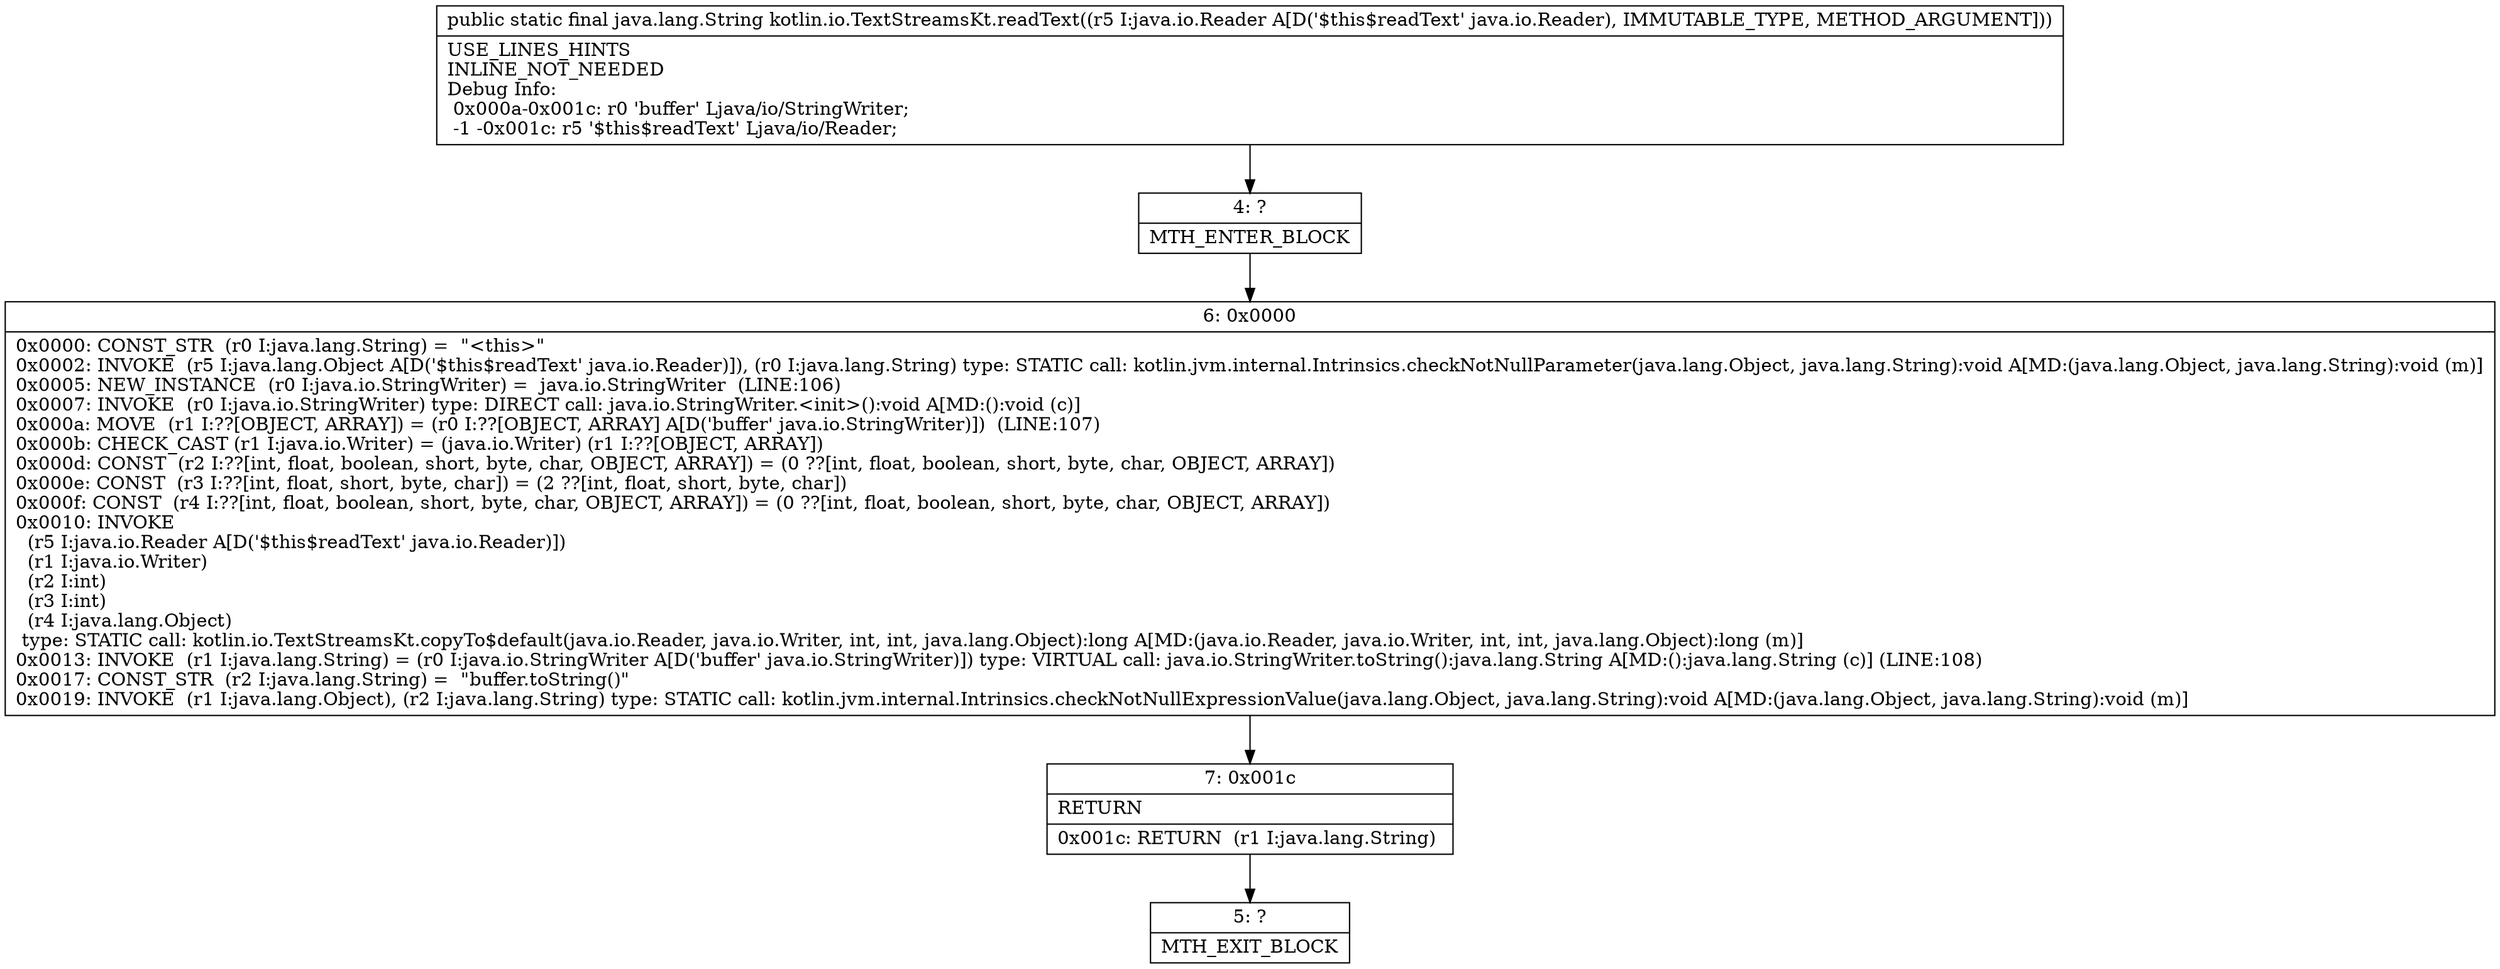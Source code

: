 digraph "CFG forkotlin.io.TextStreamsKt.readText(Ljava\/io\/Reader;)Ljava\/lang\/String;" {
Node_4 [shape=record,label="{4\:\ ?|MTH_ENTER_BLOCK\l}"];
Node_6 [shape=record,label="{6\:\ 0x0000|0x0000: CONST_STR  (r0 I:java.lang.String) =  \"\<this\>\" \l0x0002: INVOKE  (r5 I:java.lang.Object A[D('$this$readText' java.io.Reader)]), (r0 I:java.lang.String) type: STATIC call: kotlin.jvm.internal.Intrinsics.checkNotNullParameter(java.lang.Object, java.lang.String):void A[MD:(java.lang.Object, java.lang.String):void (m)]\l0x0005: NEW_INSTANCE  (r0 I:java.io.StringWriter) =  java.io.StringWriter  (LINE:106)\l0x0007: INVOKE  (r0 I:java.io.StringWriter) type: DIRECT call: java.io.StringWriter.\<init\>():void A[MD:():void (c)]\l0x000a: MOVE  (r1 I:??[OBJECT, ARRAY]) = (r0 I:??[OBJECT, ARRAY] A[D('buffer' java.io.StringWriter)])  (LINE:107)\l0x000b: CHECK_CAST (r1 I:java.io.Writer) = (java.io.Writer) (r1 I:??[OBJECT, ARRAY]) \l0x000d: CONST  (r2 I:??[int, float, boolean, short, byte, char, OBJECT, ARRAY]) = (0 ??[int, float, boolean, short, byte, char, OBJECT, ARRAY]) \l0x000e: CONST  (r3 I:??[int, float, short, byte, char]) = (2 ??[int, float, short, byte, char]) \l0x000f: CONST  (r4 I:??[int, float, boolean, short, byte, char, OBJECT, ARRAY]) = (0 ??[int, float, boolean, short, byte, char, OBJECT, ARRAY]) \l0x0010: INVOKE  \l  (r5 I:java.io.Reader A[D('$this$readText' java.io.Reader)])\l  (r1 I:java.io.Writer)\l  (r2 I:int)\l  (r3 I:int)\l  (r4 I:java.lang.Object)\l type: STATIC call: kotlin.io.TextStreamsKt.copyTo$default(java.io.Reader, java.io.Writer, int, int, java.lang.Object):long A[MD:(java.io.Reader, java.io.Writer, int, int, java.lang.Object):long (m)]\l0x0013: INVOKE  (r1 I:java.lang.String) = (r0 I:java.io.StringWriter A[D('buffer' java.io.StringWriter)]) type: VIRTUAL call: java.io.StringWriter.toString():java.lang.String A[MD:():java.lang.String (c)] (LINE:108)\l0x0017: CONST_STR  (r2 I:java.lang.String) =  \"buffer.toString()\" \l0x0019: INVOKE  (r1 I:java.lang.Object), (r2 I:java.lang.String) type: STATIC call: kotlin.jvm.internal.Intrinsics.checkNotNullExpressionValue(java.lang.Object, java.lang.String):void A[MD:(java.lang.Object, java.lang.String):void (m)]\l}"];
Node_7 [shape=record,label="{7\:\ 0x001c|RETURN\l|0x001c: RETURN  (r1 I:java.lang.String) \l}"];
Node_5 [shape=record,label="{5\:\ ?|MTH_EXIT_BLOCK\l}"];
MethodNode[shape=record,label="{public static final java.lang.String kotlin.io.TextStreamsKt.readText((r5 I:java.io.Reader A[D('$this$readText' java.io.Reader), IMMUTABLE_TYPE, METHOD_ARGUMENT]))  | USE_LINES_HINTS\lINLINE_NOT_NEEDED\lDebug Info:\l  0x000a\-0x001c: r0 'buffer' Ljava\/io\/StringWriter;\l  \-1 \-0x001c: r5 '$this$readText' Ljava\/io\/Reader;\l}"];
MethodNode -> Node_4;Node_4 -> Node_6;
Node_6 -> Node_7;
Node_7 -> Node_5;
}

